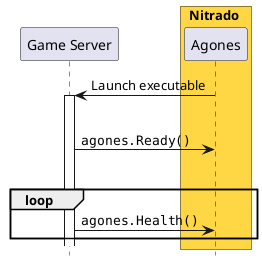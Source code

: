 @startuml

' Header.

hide footbox

participant "Game Server"

' Sequence diagram.

box Nitrado #FFD744
    participant "Agones"
end box

"Game Server" <- "Agones" : Launch executable
|||
activate "Game Server"
"Game Server" -> "Agones" : ""agones.Ready()""
|||
loop
    "Game Server" -> "Agones" : ""agones.Health()""
end
@enduml